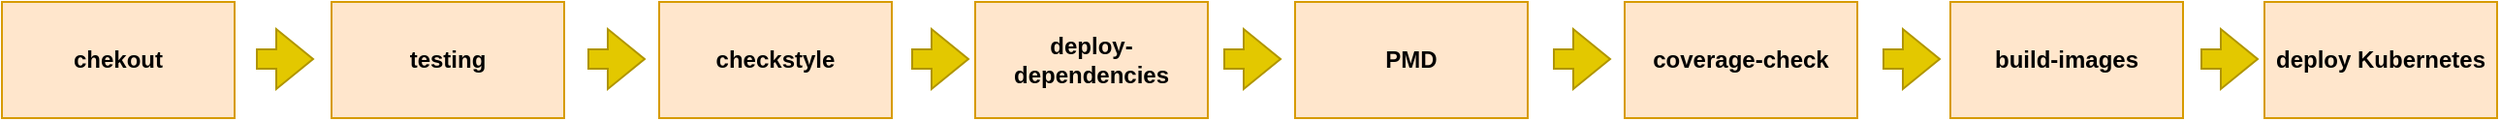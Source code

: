 <mxfile version="21.1.2" type="device">
  <diagram name="Página-1" id="MsHyKun1me260K9sSxfr">
    <mxGraphModel dx="1621" dy="992" grid="1" gridSize="10" guides="1" tooltips="1" connect="1" arrows="1" fold="1" page="1" pageScale="1" pageWidth="827" pageHeight="1169" math="0" shadow="0">
      <root>
        <mxCell id="0" />
        <mxCell id="1" parent="0" />
        <mxCell id="IBp9DCfa0Fd-tD4QT5lH-1" value="chekout" style="rounded=0;whiteSpace=wrap;html=1;fillColor=#ffe6cc;strokeColor=#d79b00;fontStyle=1" vertex="1" parent="1">
          <mxGeometry x="20" y="270" width="120" height="60" as="geometry" />
        </mxCell>
        <mxCell id="IBp9DCfa0Fd-tD4QT5lH-2" value="testing" style="rounded=0;whiteSpace=wrap;html=1;fillColor=#ffe6cc;strokeColor=#d79b00;fontStyle=1" vertex="1" parent="1">
          <mxGeometry x="190" y="270" width="120" height="60" as="geometry" />
        </mxCell>
        <mxCell id="IBp9DCfa0Fd-tD4QT5lH-3" value="checkstyle" style="rounded=0;whiteSpace=wrap;html=1;fillColor=#ffe6cc;strokeColor=#d79b00;fontStyle=1" vertex="1" parent="1">
          <mxGeometry x="359" y="270" width="120" height="60" as="geometry" />
        </mxCell>
        <mxCell id="IBp9DCfa0Fd-tD4QT5lH-4" value="deploy-dependencies" style="rounded=0;whiteSpace=wrap;html=1;fillColor=#ffe6cc;strokeColor=#d79b00;fontStyle=1" vertex="1" parent="1">
          <mxGeometry x="522" y="270" width="120" height="60" as="geometry" />
        </mxCell>
        <mxCell id="IBp9DCfa0Fd-tD4QT5lH-5" value="PMD" style="rounded=0;whiteSpace=wrap;html=1;fillColor=#ffe6cc;strokeColor=#d79b00;fontStyle=1" vertex="1" parent="1">
          <mxGeometry x="687" y="270" width="120" height="60" as="geometry" />
        </mxCell>
        <mxCell id="IBp9DCfa0Fd-tD4QT5lH-6" value="coverage-check" style="rounded=0;whiteSpace=wrap;html=1;fillColor=#ffe6cc;strokeColor=#d79b00;fontStyle=1" vertex="1" parent="1">
          <mxGeometry x="857" y="270" width="120" height="60" as="geometry" />
        </mxCell>
        <mxCell id="IBp9DCfa0Fd-tD4QT5lH-8" value="build-images" style="rounded=0;whiteSpace=wrap;html=1;fillColor=#ffe6cc;strokeColor=#d79b00;fontStyle=1" vertex="1" parent="1">
          <mxGeometry x="1025" y="270" width="120" height="60" as="geometry" />
        </mxCell>
        <mxCell id="IBp9DCfa0Fd-tD4QT5lH-9" value="deploy Kubernetes" style="rounded=0;whiteSpace=wrap;html=1;fillColor=#ffe6cc;strokeColor=#d79b00;fontStyle=1" vertex="1" parent="1">
          <mxGeometry x="1187" y="270" width="120" height="60" as="geometry" />
        </mxCell>
        <mxCell id="IBp9DCfa0Fd-tD4QT5lH-10" value="" style="shape=flexArrow;endArrow=classic;html=1;rounded=0;fillColor=#e3c800;strokeColor=#B09500;" edge="1" parent="1">
          <mxGeometry width="50" height="50" relative="1" as="geometry">
            <mxPoint x="151" y="299.5" as="sourcePoint" />
            <mxPoint x="181" y="299.5" as="targetPoint" />
          </mxGeometry>
        </mxCell>
        <mxCell id="IBp9DCfa0Fd-tD4QT5lH-11" value="" style="shape=flexArrow;endArrow=classic;html=1;rounded=0;fillColor=#e3c800;strokeColor=#B09500;" edge="1" parent="1">
          <mxGeometry width="50" height="50" relative="1" as="geometry">
            <mxPoint x="322" y="299.5" as="sourcePoint" />
            <mxPoint x="352" y="299.5" as="targetPoint" />
          </mxGeometry>
        </mxCell>
        <mxCell id="IBp9DCfa0Fd-tD4QT5lH-12" value="" style="shape=flexArrow;endArrow=classic;html=1;rounded=0;fillColor=#e3c800;strokeColor=#B09500;" edge="1" parent="1">
          <mxGeometry width="50" height="50" relative="1" as="geometry">
            <mxPoint x="489" y="299.5" as="sourcePoint" />
            <mxPoint x="519" y="299.5" as="targetPoint" />
          </mxGeometry>
        </mxCell>
        <mxCell id="IBp9DCfa0Fd-tD4QT5lH-13" value="" style="shape=flexArrow;endArrow=classic;html=1;rounded=0;fillColor=#e3c800;strokeColor=#B09500;" edge="1" parent="1">
          <mxGeometry width="50" height="50" relative="1" as="geometry">
            <mxPoint x="650" y="299.5" as="sourcePoint" />
            <mxPoint x="680" y="299.5" as="targetPoint" />
          </mxGeometry>
        </mxCell>
        <mxCell id="IBp9DCfa0Fd-tD4QT5lH-14" value="" style="shape=flexArrow;endArrow=classic;html=1;rounded=0;fillColor=#e3c800;strokeColor=#B09500;" edge="1" parent="1">
          <mxGeometry width="50" height="50" relative="1" as="geometry">
            <mxPoint x="820" y="299.5" as="sourcePoint" />
            <mxPoint x="850" y="299.5" as="targetPoint" />
          </mxGeometry>
        </mxCell>
        <mxCell id="IBp9DCfa0Fd-tD4QT5lH-15" value="" style="shape=flexArrow;endArrow=classic;html=1;rounded=0;fillColor=#e3c800;strokeColor=#B09500;" edge="1" parent="1">
          <mxGeometry width="50" height="50" relative="1" as="geometry">
            <mxPoint x="990" y="299.5" as="sourcePoint" />
            <mxPoint x="1020" y="299.5" as="targetPoint" />
          </mxGeometry>
        </mxCell>
        <mxCell id="IBp9DCfa0Fd-tD4QT5lH-16" value="" style="shape=flexArrow;endArrow=classic;html=1;rounded=0;fillColor=#e3c800;strokeColor=#B09500;" edge="1" parent="1">
          <mxGeometry width="50" height="50" relative="1" as="geometry">
            <mxPoint x="1154" y="299.5" as="sourcePoint" />
            <mxPoint x="1184" y="299.5" as="targetPoint" />
          </mxGeometry>
        </mxCell>
      </root>
    </mxGraphModel>
  </diagram>
</mxfile>
